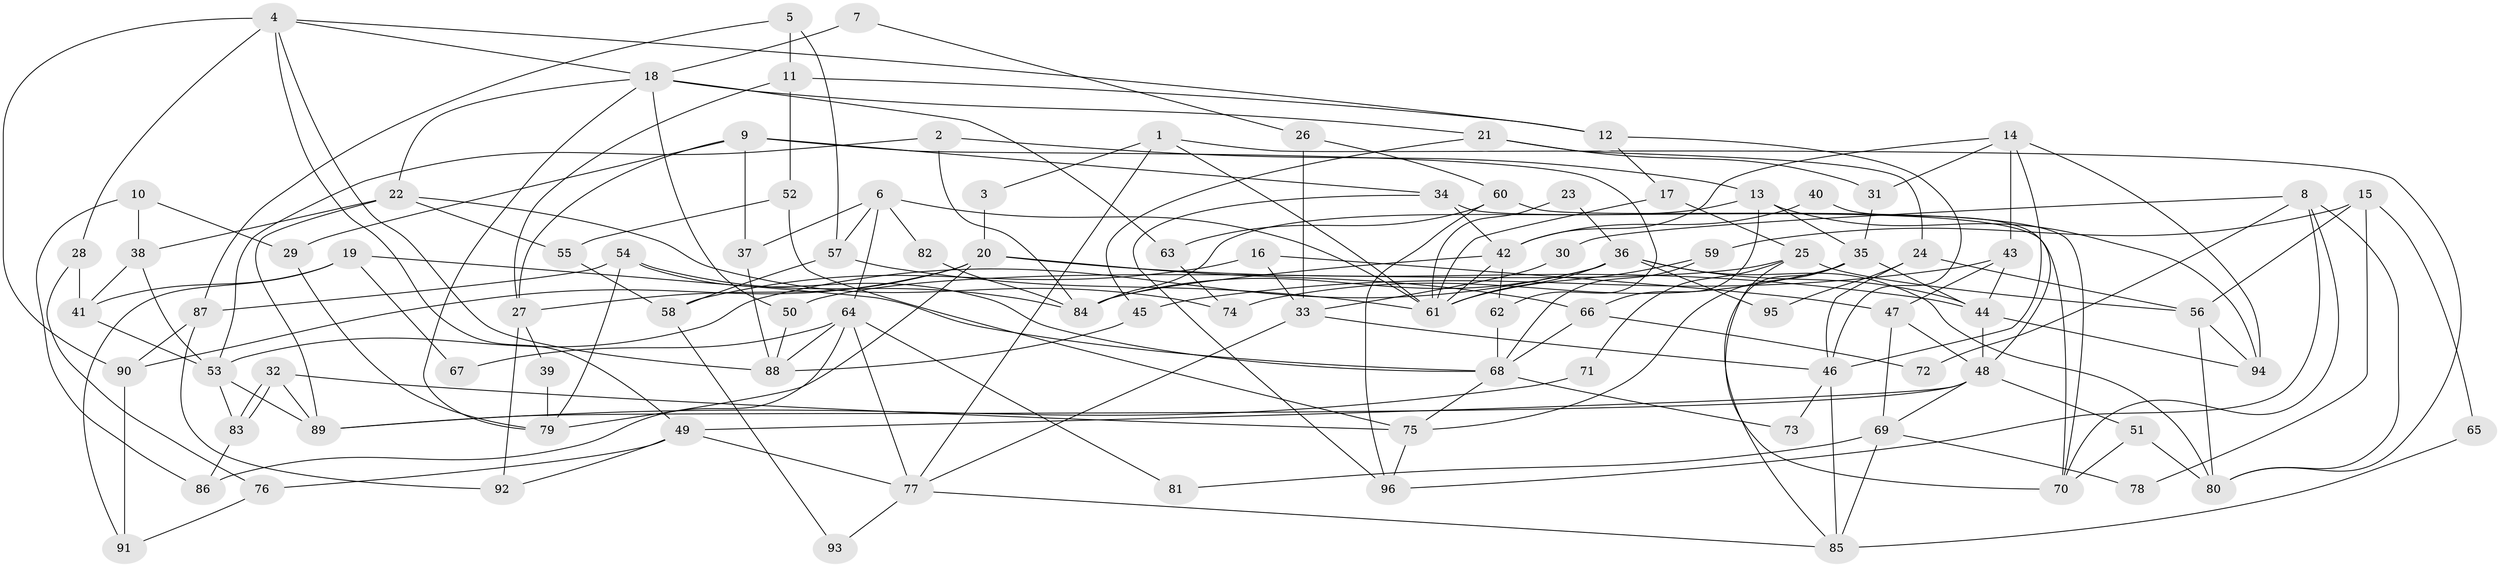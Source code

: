 // Generated by graph-tools (version 1.1) at 2025/15/03/09/25 04:15:13]
// undirected, 96 vertices, 192 edges
graph export_dot {
graph [start="1"]
  node [color=gray90,style=filled];
  1;
  2;
  3;
  4;
  5;
  6;
  7;
  8;
  9;
  10;
  11;
  12;
  13;
  14;
  15;
  16;
  17;
  18;
  19;
  20;
  21;
  22;
  23;
  24;
  25;
  26;
  27;
  28;
  29;
  30;
  31;
  32;
  33;
  34;
  35;
  36;
  37;
  38;
  39;
  40;
  41;
  42;
  43;
  44;
  45;
  46;
  47;
  48;
  49;
  50;
  51;
  52;
  53;
  54;
  55;
  56;
  57;
  58;
  59;
  60;
  61;
  62;
  63;
  64;
  65;
  66;
  67;
  68;
  69;
  70;
  71;
  72;
  73;
  74;
  75;
  76;
  77;
  78;
  79;
  80;
  81;
  82;
  83;
  84;
  85;
  86;
  87;
  88;
  89;
  90;
  91;
  92;
  93;
  94;
  95;
  96;
  1 -- 61;
  1 -- 77;
  1 -- 3;
  1 -- 80;
  2 -- 13;
  2 -- 53;
  2 -- 84;
  3 -- 20;
  4 -- 88;
  4 -- 90;
  4 -- 12;
  4 -- 18;
  4 -- 28;
  4 -- 49;
  5 -- 57;
  5 -- 87;
  5 -- 11;
  6 -- 64;
  6 -- 61;
  6 -- 37;
  6 -- 57;
  6 -- 82;
  7 -- 18;
  7 -- 26;
  8 -- 80;
  8 -- 96;
  8 -- 30;
  8 -- 70;
  8 -- 72;
  9 -- 27;
  9 -- 37;
  9 -- 29;
  9 -- 34;
  9 -- 62;
  10 -- 29;
  10 -- 38;
  10 -- 86;
  11 -- 12;
  11 -- 27;
  11 -- 52;
  12 -- 17;
  12 -- 46;
  13 -- 94;
  13 -- 84;
  13 -- 35;
  13 -- 66;
  14 -- 94;
  14 -- 46;
  14 -- 31;
  14 -- 42;
  14 -- 43;
  15 -- 56;
  15 -- 59;
  15 -- 65;
  15 -- 78;
  16 -- 33;
  16 -- 47;
  16 -- 58;
  17 -- 61;
  17 -- 25;
  18 -- 63;
  18 -- 21;
  18 -- 22;
  18 -- 50;
  18 -- 79;
  19 -- 68;
  19 -- 41;
  19 -- 67;
  19 -- 91;
  20 -- 44;
  20 -- 79;
  20 -- 27;
  20 -- 66;
  20 -- 90;
  21 -- 31;
  21 -- 24;
  21 -- 45;
  22 -- 89;
  22 -- 38;
  22 -- 55;
  22 -- 74;
  23 -- 36;
  23 -- 61;
  24 -- 46;
  24 -- 56;
  24 -- 95;
  25 -- 70;
  25 -- 56;
  25 -- 50;
  25 -- 71;
  26 -- 60;
  26 -- 33;
  27 -- 39;
  27 -- 92;
  28 -- 76;
  28 -- 41;
  29 -- 79;
  30 -- 33;
  31 -- 35;
  32 -- 83;
  32 -- 83;
  32 -- 89;
  32 -- 75;
  33 -- 46;
  33 -- 77;
  34 -- 42;
  34 -- 70;
  34 -- 96;
  35 -- 75;
  35 -- 44;
  35 -- 74;
  35 -- 85;
  36 -- 44;
  36 -- 84;
  36 -- 53;
  36 -- 61;
  36 -- 80;
  36 -- 95;
  37 -- 88;
  38 -- 41;
  38 -- 53;
  39 -- 79;
  40 -- 48;
  40 -- 42;
  41 -- 53;
  42 -- 62;
  42 -- 61;
  42 -- 84;
  43 -- 47;
  43 -- 44;
  43 -- 45;
  44 -- 48;
  44 -- 94;
  45 -- 88;
  46 -- 85;
  46 -- 73;
  47 -- 69;
  47 -- 48;
  48 -- 51;
  48 -- 49;
  48 -- 69;
  48 -- 89;
  49 -- 76;
  49 -- 77;
  49 -- 92;
  50 -- 88;
  51 -- 80;
  51 -- 70;
  52 -- 55;
  52 -- 75;
  53 -- 83;
  53 -- 89;
  54 -- 84;
  54 -- 68;
  54 -- 79;
  54 -- 87;
  55 -- 58;
  56 -- 80;
  56 -- 94;
  57 -- 61;
  57 -- 58;
  58 -- 93;
  59 -- 68;
  59 -- 61;
  60 -- 96;
  60 -- 70;
  60 -- 63;
  62 -- 68;
  63 -- 74;
  64 -- 88;
  64 -- 86;
  64 -- 67;
  64 -- 77;
  64 -- 81;
  65 -- 85;
  66 -- 68;
  66 -- 72;
  68 -- 75;
  68 -- 73;
  69 -- 85;
  69 -- 78;
  69 -- 81;
  71 -- 89;
  75 -- 96;
  76 -- 91;
  77 -- 85;
  77 -- 93;
  82 -- 84;
  83 -- 86;
  87 -- 92;
  87 -- 90;
  90 -- 91;
}
